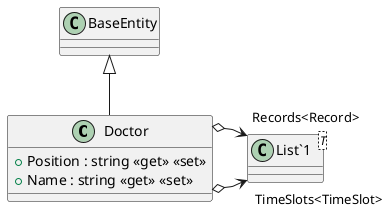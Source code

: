 @startuml
class Doctor {
    + Position : string <<get>> <<set>>
    + Name : string <<get>> <<set>>
}
class "List`1"<T> {
}
BaseEntity <|-- Doctor
Doctor o-> "TimeSlots<TimeSlot>" "List`1"
Doctor o-> "Records<Record>" "List`1"
@enduml
